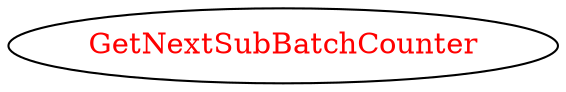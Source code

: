 digraph dependencyGraph {
 concentrate=true;
 ranksep="2.0";
 rankdir="LR"; 
 splines="ortho";
"GetNextSubBatchCounter" [fontcolor="red"];
}